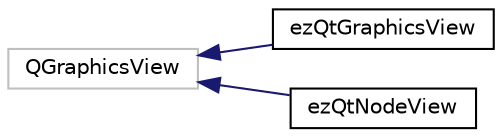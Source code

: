 digraph "Graphical Class Hierarchy"
{
 // LATEX_PDF_SIZE
  edge [fontname="Helvetica",fontsize="10",labelfontname="Helvetica",labelfontsize="10"];
  node [fontname="Helvetica",fontsize="10",shape=record];
  rankdir="LR";
  Node3992 [label="QGraphicsView",height=0.2,width=0.4,color="grey75", fillcolor="white", style="filled",tooltip=" "];
  Node3992 -> Node0 [dir="back",color="midnightblue",fontsize="10",style="solid",fontname="Helvetica"];
  Node0 [label="ezQtGraphicsView",height=0.2,width=0.4,color="black", fillcolor="white", style="filled",URL="$d5/d62/classez_qt_graphics_view.htm",tooltip=" "];
  Node3992 -> Node3994 [dir="back",color="midnightblue",fontsize="10",style="solid",fontname="Helvetica"];
  Node3994 [label="ezQtNodeView",height=0.2,width=0.4,color="black", fillcolor="white", style="filled",URL="$dd/d6c/classez_qt_node_view.htm",tooltip=" "];
}
